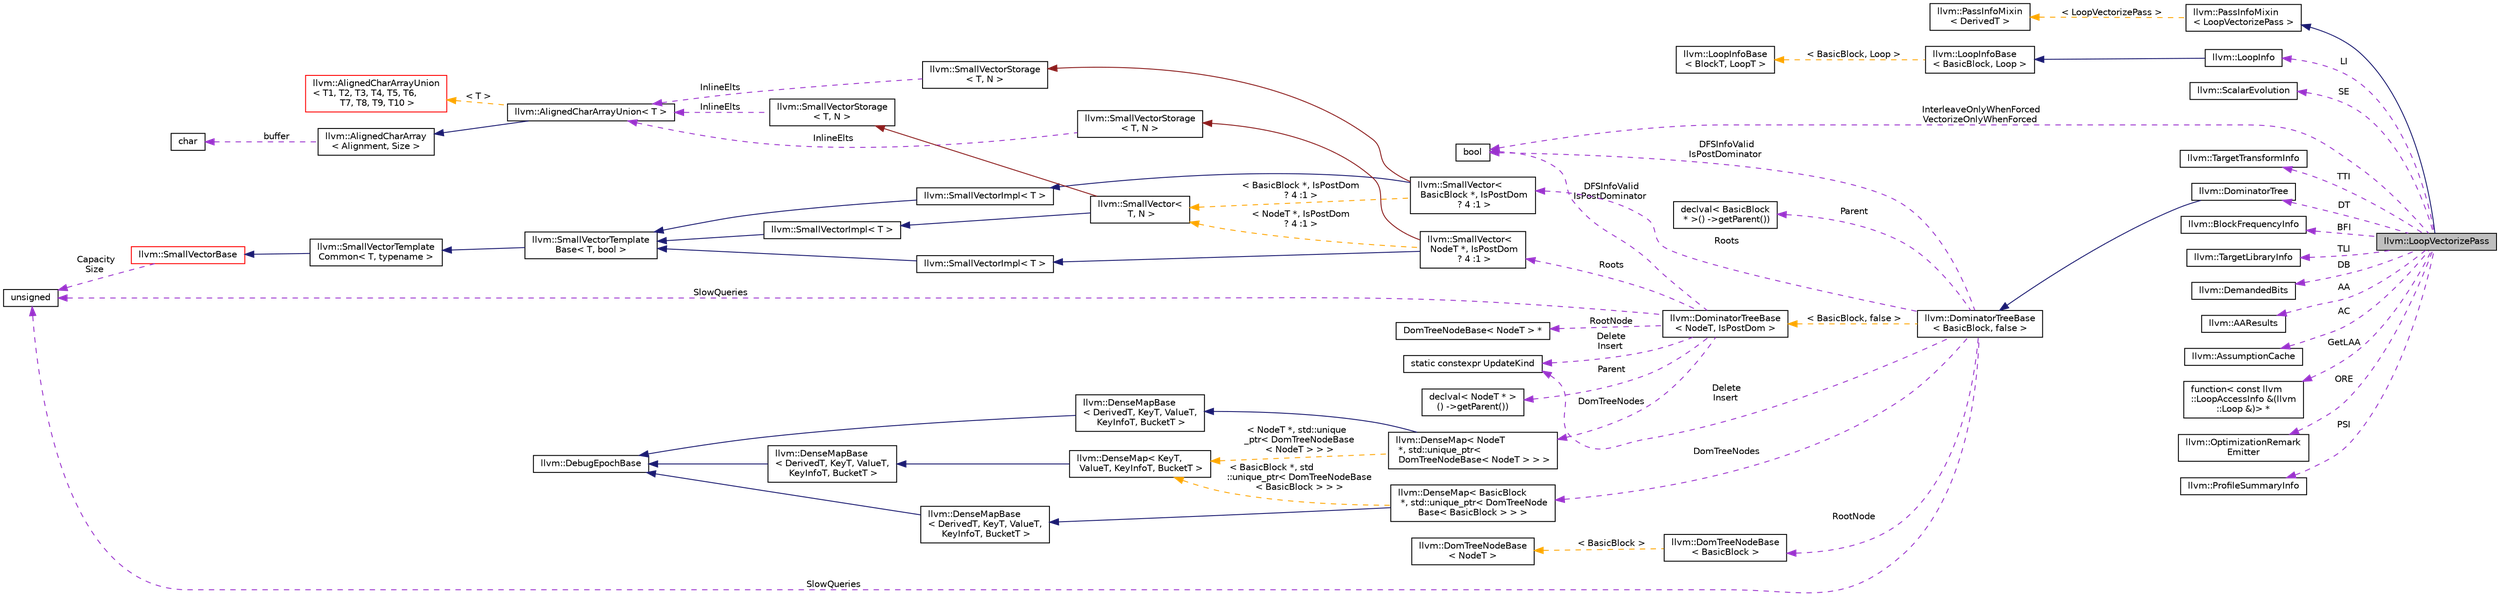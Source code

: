 digraph "llvm::LoopVectorizePass"
{
 // LATEX_PDF_SIZE
  bgcolor="transparent";
  edge [fontname="Helvetica",fontsize="10",labelfontname="Helvetica",labelfontsize="10"];
  node [fontname="Helvetica",fontsize="10",shape="box"];
  rankdir="LR";
  Node1 [label="llvm::LoopVectorizePass",height=0.2,width=0.4,color="black", fillcolor="grey75", style="filled", fontcolor="black",tooltip="The LoopVectorize Pass."];
  Node2 -> Node1 [dir="back",color="midnightblue",fontsize="10",style="solid",fontname="Helvetica"];
  Node2 [label="llvm::PassInfoMixin\l\< LoopVectorizePass \>",height=0.2,width=0.4,color="black",URL="$structllvm_1_1PassInfoMixin.html",tooltip=" "];
  Node3 -> Node2 [dir="back",color="orange",fontsize="10",style="dashed",label=" \< LoopVectorizePass \>" ,fontname="Helvetica"];
  Node3 [label="llvm::PassInfoMixin\l\< DerivedT \>",height=0.2,width=0.4,color="black",URL="$structllvm_1_1PassInfoMixin.html",tooltip="A CRTP mix-in to automatically provide informational APIs needed for passes."];
  Node4 -> Node1 [dir="back",color="darkorchid3",fontsize="10",style="dashed",label=" InterleaveOnlyWhenForced\nVectorizeOnlyWhenForced" ,fontname="Helvetica"];
  Node4 [label="bool",height=0.2,width=0.4,color="black",URL="$classbool.html",tooltip=" "];
  Node5 -> Node1 [dir="back",color="darkorchid3",fontsize="10",style="dashed",label=" SE" ,fontname="Helvetica"];
  Node5 [label="llvm::ScalarEvolution",height=0.2,width=0.4,color="black",URL="$classllvm_1_1ScalarEvolution.html",tooltip="The main scalar evolution driver."];
  Node6 -> Node1 [dir="back",color="darkorchid3",fontsize="10",style="dashed",label=" LI" ,fontname="Helvetica"];
  Node6 [label="llvm::LoopInfo",height=0.2,width=0.4,color="black",URL="$classllvm_1_1LoopInfo.html",tooltip=" "];
  Node7 -> Node6 [dir="back",color="midnightblue",fontsize="10",style="solid",fontname="Helvetica"];
  Node7 [label="llvm::LoopInfoBase\l\< BasicBlock, Loop \>",height=0.2,width=0.4,color="black",URL="$classllvm_1_1LoopInfoBase.html",tooltip=" "];
  Node8 -> Node7 [dir="back",color="orange",fontsize="10",style="dashed",label=" \< BasicBlock, Loop \>" ,fontname="Helvetica"];
  Node8 [label="llvm::LoopInfoBase\l\< BlockT, LoopT \>",height=0.2,width=0.4,color="black",URL="$classllvm_1_1LoopInfoBase.html",tooltip="This class builds and contains all of the top-level loop structures in the specified function."];
  Node9 -> Node1 [dir="back",color="darkorchid3",fontsize="10",style="dashed",label=" TTI" ,fontname="Helvetica"];
  Node9 [label="llvm::TargetTransformInfo",height=0.2,width=0.4,color="black",URL="$classllvm_1_1TargetTransformInfo.html",tooltip="This pass provides access to the codegen interfaces that are needed for IR-level transformations."];
  Node10 -> Node1 [dir="back",color="darkorchid3",fontsize="10",style="dashed",label=" DT" ,fontname="Helvetica"];
  Node10 [label="llvm::DominatorTree",height=0.2,width=0.4,color="black",URL="$classllvm_1_1DominatorTree.html",tooltip="Concrete subclass of DominatorTreeBase that is used to compute a normal dominator tree."];
  Node11 -> Node10 [dir="back",color="midnightblue",fontsize="10",style="solid",fontname="Helvetica"];
  Node11 [label="llvm::DominatorTreeBase\l\< BasicBlock, false \>",height=0.2,width=0.4,color="black",URL="$classllvm_1_1DominatorTreeBase.html",tooltip=" "];
  Node4 -> Node11 [dir="back",color="darkorchid3",fontsize="10",style="dashed",label=" DFSInfoValid\nIsPostDominator" ,fontname="Helvetica"];
  Node12 -> Node11 [dir="back",color="darkorchid3",fontsize="10",style="dashed",label=" Delete\nInsert" ,fontname="Helvetica"];
  Node12 [label="static constexpr UpdateKind",height=0.2,width=0.4,color="black",tooltip=" "];
  Node13 -> Node11 [dir="back",color="darkorchid3",fontsize="10",style="dashed",label=" Roots" ,fontname="Helvetica"];
  Node13 [label="llvm::SmallVector\<\l BasicBlock *, IsPostDom\l ? 4 :1 \>",height=0.2,width=0.4,color="black",URL="$classllvm_1_1SmallVector.html",tooltip=" "];
  Node14 -> Node13 [dir="back",color="midnightblue",fontsize="10",style="solid",fontname="Helvetica"];
  Node14 [label="llvm::SmallVectorImpl\< T \>",height=0.2,width=0.4,color="black",URL="$classllvm_1_1SmallVectorImpl.html",tooltip="This class consists of common code factored out of the SmallVector class to reduce code duplication b..."];
  Node15 -> Node14 [dir="back",color="midnightblue",fontsize="10",style="solid",fontname="Helvetica"];
  Node15 [label="llvm::SmallVectorTemplate\lBase\< T, bool \>",height=0.2,width=0.4,color="black",URL="$classllvm_1_1SmallVectorTemplateBase.html",tooltip="SmallVectorTemplateBase<TriviallyCopyable = false> - This is where we put method implementations that..."];
  Node16 -> Node15 [dir="back",color="midnightblue",fontsize="10",style="solid",fontname="Helvetica"];
  Node16 [label="llvm::SmallVectorTemplate\lCommon\< T, typename \>",height=0.2,width=0.4,color="black",URL="$classllvm_1_1SmallVectorTemplateCommon.html",tooltip="This is the part of SmallVectorTemplateBase which does not depend on whether the type T is a POD."];
  Node17 -> Node16 [dir="back",color="midnightblue",fontsize="10",style="solid",fontname="Helvetica"];
  Node17 [label="llvm::SmallVectorBase",height=0.2,width=0.4,color="red",URL="$classllvm_1_1SmallVectorBase.html",tooltip="This is all the non-templated stuff common to all SmallVectors."];
  Node19 -> Node17 [dir="back",color="darkorchid3",fontsize="10",style="dashed",label=" Capacity\nSize" ,fontname="Helvetica"];
  Node19 [label="unsigned",height=0.2,width=0.4,color="black",URL="$classunsigned.html",tooltip=" "];
  Node20 -> Node13 [dir="back",color="firebrick4",fontsize="10",style="solid",fontname="Helvetica"];
  Node20 [label="llvm::SmallVectorStorage\l\< T, N \>",height=0.2,width=0.4,color="black",URL="$structllvm_1_1SmallVectorStorage.html",tooltip="Storage for the SmallVector elements."];
  Node21 -> Node20 [dir="back",color="darkorchid3",fontsize="10",style="dashed",label=" InlineElts" ,fontname="Helvetica"];
  Node21 [label="llvm::AlignedCharArrayUnion\< T \>",height=0.2,width=0.4,color="black",URL="$structllvm_1_1AlignedCharArrayUnion.html",tooltip=" "];
  Node22 -> Node21 [dir="back",color="midnightblue",fontsize="10",style="solid",fontname="Helvetica"];
  Node22 [label="llvm::AlignedCharArray\l\< Alignment, Size \>",height=0.2,width=0.4,color="black",URL="$structllvm_1_1AlignedCharArray.html",tooltip="Helper for building an aligned character array type."];
  Node23 -> Node22 [dir="back",color="darkorchid3",fontsize="10",style="dashed",label=" buffer" ,fontname="Helvetica"];
  Node23 [label="char",height=0.2,width=0.4,color="black",URL="$classchar.html",tooltip=" "];
  Node24 -> Node21 [dir="back",color="orange",fontsize="10",style="dashed",label=" \< T \>" ,fontname="Helvetica"];
  Node24 [label="llvm::AlignedCharArrayUnion\l\< T1, T2, T3, T4, T5, T6,\l T7, T8, T9, T10 \>",height=0.2,width=0.4,color="red",URL="$structllvm_1_1AlignedCharArrayUnion.html",tooltip="This union template exposes a suitably aligned and sized character array member which can hold elemen..."];
  Node26 -> Node13 [dir="back",color="orange",fontsize="10",style="dashed",label=" \< BasicBlock *, IsPostDom\l ? 4 :1 \>" ,fontname="Helvetica"];
  Node26 [label="llvm::SmallVector\<\l T, N \>",height=0.2,width=0.4,color="black",URL="$classllvm_1_1SmallVector.html",tooltip="This is a 'vector' (really, a variable-sized array), optimized for the case when the array is small."];
  Node27 -> Node26 [dir="back",color="midnightblue",fontsize="10",style="solid",fontname="Helvetica"];
  Node27 [label="llvm::SmallVectorImpl\< T \>",height=0.2,width=0.4,color="black",URL="$classllvm_1_1SmallVectorImpl.html",tooltip="This class consists of common code factored out of the SmallVector class to reduce code duplication b..."];
  Node15 -> Node27 [dir="back",color="midnightblue",fontsize="10",style="solid",fontname="Helvetica"];
  Node28 -> Node26 [dir="back",color="firebrick4",fontsize="10",style="solid",fontname="Helvetica"];
  Node28 [label="llvm::SmallVectorStorage\l\< T, N \>",height=0.2,width=0.4,color="black",URL="$structllvm_1_1SmallVectorStorage.html",tooltip="Storage for the SmallVector elements."];
  Node21 -> Node28 [dir="back",color="darkorchid3",fontsize="10",style="dashed",label=" InlineElts" ,fontname="Helvetica"];
  Node29 -> Node11 [dir="back",color="darkorchid3",fontsize="10",style="dashed",label=" DomTreeNodes" ,fontname="Helvetica"];
  Node29 [label="llvm::DenseMap\< BasicBlock\l *, std::unique_ptr\< DomTreeNode\lBase\< BasicBlock \> \> \>",height=0.2,width=0.4,color="black",URL="$classllvm_1_1DenseMap.html",tooltip=" "];
  Node30 -> Node29 [dir="back",color="midnightblue",fontsize="10",style="solid",fontname="Helvetica"];
  Node30 [label="llvm::DenseMapBase\l\< DerivedT, KeyT, ValueT,\l KeyInfoT, BucketT \>",height=0.2,width=0.4,color="black",URL="$classllvm_1_1DenseMapBase.html",tooltip=" "];
  Node31 -> Node30 [dir="back",color="midnightblue",fontsize="10",style="solid",fontname="Helvetica"];
  Node31 [label="llvm::DebugEpochBase",height=0.2,width=0.4,color="black",URL="$classllvm_1_1DebugEpochBase.html",tooltip=" "];
  Node32 -> Node29 [dir="back",color="orange",fontsize="10",style="dashed",label=" \< BasicBlock *, std\l::unique_ptr\< DomTreeNodeBase\l\< BasicBlock \> \> \>" ,fontname="Helvetica"];
  Node32 [label="llvm::DenseMap\< KeyT,\l ValueT, KeyInfoT, BucketT \>",height=0.2,width=0.4,color="black",URL="$classllvm_1_1DenseMap.html",tooltip=" "];
  Node33 -> Node32 [dir="back",color="midnightblue",fontsize="10",style="solid",fontname="Helvetica"];
  Node33 [label="llvm::DenseMapBase\l\< DerivedT, KeyT, ValueT,\l KeyInfoT, BucketT \>",height=0.2,width=0.4,color="black",URL="$classllvm_1_1DenseMapBase.html",tooltip=" "];
  Node31 -> Node33 [dir="back",color="midnightblue",fontsize="10",style="solid",fontname="Helvetica"];
  Node34 -> Node11 [dir="back",color="darkorchid3",fontsize="10",style="dashed",label=" RootNode" ,fontname="Helvetica"];
  Node34 [label="llvm::DomTreeNodeBase\l\< BasicBlock \>",height=0.2,width=0.4,color="black",URL="$classllvm_1_1DomTreeNodeBase.html",tooltip=" "];
  Node35 -> Node34 [dir="back",color="orange",fontsize="10",style="dashed",label=" \< BasicBlock \>" ,fontname="Helvetica"];
  Node35 [label="llvm::DomTreeNodeBase\l\< NodeT \>",height=0.2,width=0.4,color="black",URL="$classllvm_1_1DomTreeNodeBase.html",tooltip="Base class for the actual dominator tree node."];
  Node36 -> Node11 [dir="back",color="darkorchid3",fontsize="10",style="dashed",label=" Parent" ,fontname="Helvetica"];
  Node36 [label="declval\< BasicBlock\l * \>() -\>getParent())",height=0.2,width=0.4,color="black",URL="$classdecltype_07std_1_1declval_3_01BasicBlock_01_5_01_4_07_08_01-_4getParent_07_08_08.html",tooltip=" "];
  Node19 -> Node11 [dir="back",color="darkorchid3",fontsize="10",style="dashed",label=" SlowQueries" ,fontname="Helvetica"];
  Node37 -> Node11 [dir="back",color="orange",fontsize="10",style="dashed",label=" \< BasicBlock, false \>" ,fontname="Helvetica"];
  Node37 [label="llvm::DominatorTreeBase\l\< NodeT, IsPostDom \>",height=0.2,width=0.4,color="black",URL="$classllvm_1_1DominatorTreeBase.html",tooltip="Core dominator tree base class."];
  Node4 -> Node37 [dir="back",color="darkorchid3",fontsize="10",style="dashed",label=" DFSInfoValid\nIsPostDominator" ,fontname="Helvetica"];
  Node12 -> Node37 [dir="back",color="darkorchid3",fontsize="10",style="dashed",label=" Delete\nInsert" ,fontname="Helvetica"];
  Node38 -> Node37 [dir="back",color="darkorchid3",fontsize="10",style="dashed",label=" Roots" ,fontname="Helvetica"];
  Node38 [label="llvm::SmallVector\<\l NodeT *, IsPostDom\l ? 4 :1 \>",height=0.2,width=0.4,color="black",URL="$classllvm_1_1SmallVector.html",tooltip=" "];
  Node39 -> Node38 [dir="back",color="midnightblue",fontsize="10",style="solid",fontname="Helvetica"];
  Node39 [label="llvm::SmallVectorImpl\< T \>",height=0.2,width=0.4,color="black",URL="$classllvm_1_1SmallVectorImpl.html",tooltip="This class consists of common code factored out of the SmallVector class to reduce code duplication b..."];
  Node15 -> Node39 [dir="back",color="midnightblue",fontsize="10",style="solid",fontname="Helvetica"];
  Node40 -> Node38 [dir="back",color="firebrick4",fontsize="10",style="solid",fontname="Helvetica"];
  Node40 [label="llvm::SmallVectorStorage\l\< T, N \>",height=0.2,width=0.4,color="black",URL="$structllvm_1_1SmallVectorStorage.html",tooltip="Storage for the SmallVector elements."];
  Node21 -> Node40 [dir="back",color="darkorchid3",fontsize="10",style="dashed",label=" InlineElts" ,fontname="Helvetica"];
  Node26 -> Node38 [dir="back",color="orange",fontsize="10",style="dashed",label=" \< NodeT *, IsPostDom\l ? 4 :1 \>" ,fontname="Helvetica"];
  Node41 -> Node37 [dir="back",color="darkorchid3",fontsize="10",style="dashed",label=" DomTreeNodes" ,fontname="Helvetica"];
  Node41 [label="llvm::DenseMap\< NodeT\l *, std::unique_ptr\<\l DomTreeNodeBase\< NodeT \> \> \>",height=0.2,width=0.4,color="black",URL="$classllvm_1_1DenseMap.html",tooltip=" "];
  Node42 -> Node41 [dir="back",color="midnightblue",fontsize="10",style="solid",fontname="Helvetica"];
  Node42 [label="llvm::DenseMapBase\l\< DerivedT, KeyT, ValueT,\l KeyInfoT, BucketT \>",height=0.2,width=0.4,color="black",URL="$classllvm_1_1DenseMapBase.html",tooltip=" "];
  Node31 -> Node42 [dir="back",color="midnightblue",fontsize="10",style="solid",fontname="Helvetica"];
  Node32 -> Node41 [dir="back",color="orange",fontsize="10",style="dashed",label=" \< NodeT *, std::unique\l_ptr\< DomTreeNodeBase\l\< NodeT \> \> \>" ,fontname="Helvetica"];
  Node43 -> Node37 [dir="back",color="darkorchid3",fontsize="10",style="dashed",label=" RootNode" ,fontname="Helvetica"];
  Node43 [label="DomTreeNodeBase\< NodeT \> *",height=0.2,width=0.4,color="black",tooltip=" "];
  Node44 -> Node37 [dir="back",color="darkorchid3",fontsize="10",style="dashed",label=" Parent" ,fontname="Helvetica"];
  Node44 [label="declval\< NodeT * \>\l() -\>getParent())",height=0.2,width=0.4,color="black",tooltip=" "];
  Node19 -> Node37 [dir="back",color="darkorchid3",fontsize="10",style="dashed",label=" SlowQueries" ,fontname="Helvetica"];
  Node45 -> Node1 [dir="back",color="darkorchid3",fontsize="10",style="dashed",label=" BFI" ,fontname="Helvetica"];
  Node45 [label="llvm::BlockFrequencyInfo",height=0.2,width=0.4,color="black",URL="$classllvm_1_1BlockFrequencyInfo.html",tooltip="BlockFrequencyInfo pass uses BlockFrequencyInfoImpl implementation to estimate IR basic block frequen..."];
  Node46 -> Node1 [dir="back",color="darkorchid3",fontsize="10",style="dashed",label=" TLI" ,fontname="Helvetica"];
  Node46 [label="llvm::TargetLibraryInfo",height=0.2,width=0.4,color="black",URL="$classllvm_1_1TargetLibraryInfo.html",tooltip="Provides information about what library functions are available for the current target."];
  Node47 -> Node1 [dir="back",color="darkorchid3",fontsize="10",style="dashed",label=" DB" ,fontname="Helvetica"];
  Node47 [label="llvm::DemandedBits",height=0.2,width=0.4,color="black",URL="$classllvm_1_1DemandedBits.html",tooltip=" "];
  Node48 -> Node1 [dir="back",color="darkorchid3",fontsize="10",style="dashed",label=" AA" ,fontname="Helvetica"];
  Node48 [label="llvm::AAResults",height=0.2,width=0.4,color="black",URL="$classllvm_1_1AAResults.html",tooltip=" "];
  Node49 -> Node1 [dir="back",color="darkorchid3",fontsize="10",style="dashed",label=" AC" ,fontname="Helvetica"];
  Node49 [label="llvm::AssumptionCache",height=0.2,width=0.4,color="black",URL="$classllvm_1_1AssumptionCache.html",tooltip="A cache of @llvm.assume calls within a function."];
  Node50 -> Node1 [dir="back",color="darkorchid3",fontsize="10",style="dashed",label=" GetLAA" ,fontname="Helvetica"];
  Node50 [label="function\< const llvm\l::LoopAccessInfo &(llvm\l::Loop &)\> *",height=0.2,width=0.4,color="black",tooltip=" "];
  Node51 -> Node1 [dir="back",color="darkorchid3",fontsize="10",style="dashed",label=" ORE" ,fontname="Helvetica"];
  Node51 [label="llvm::OptimizationRemark\lEmitter",height=0.2,width=0.4,color="black",URL="$classllvm_1_1OptimizationRemarkEmitter.html",tooltip="The optimization diagnostic interface."];
  Node52 -> Node1 [dir="back",color="darkorchid3",fontsize="10",style="dashed",label=" PSI" ,fontname="Helvetica"];
  Node52 [label="llvm::ProfileSummaryInfo",height=0.2,width=0.4,color="black",URL="$classllvm_1_1ProfileSummaryInfo.html",tooltip="Analysis providing profile information."];
}
